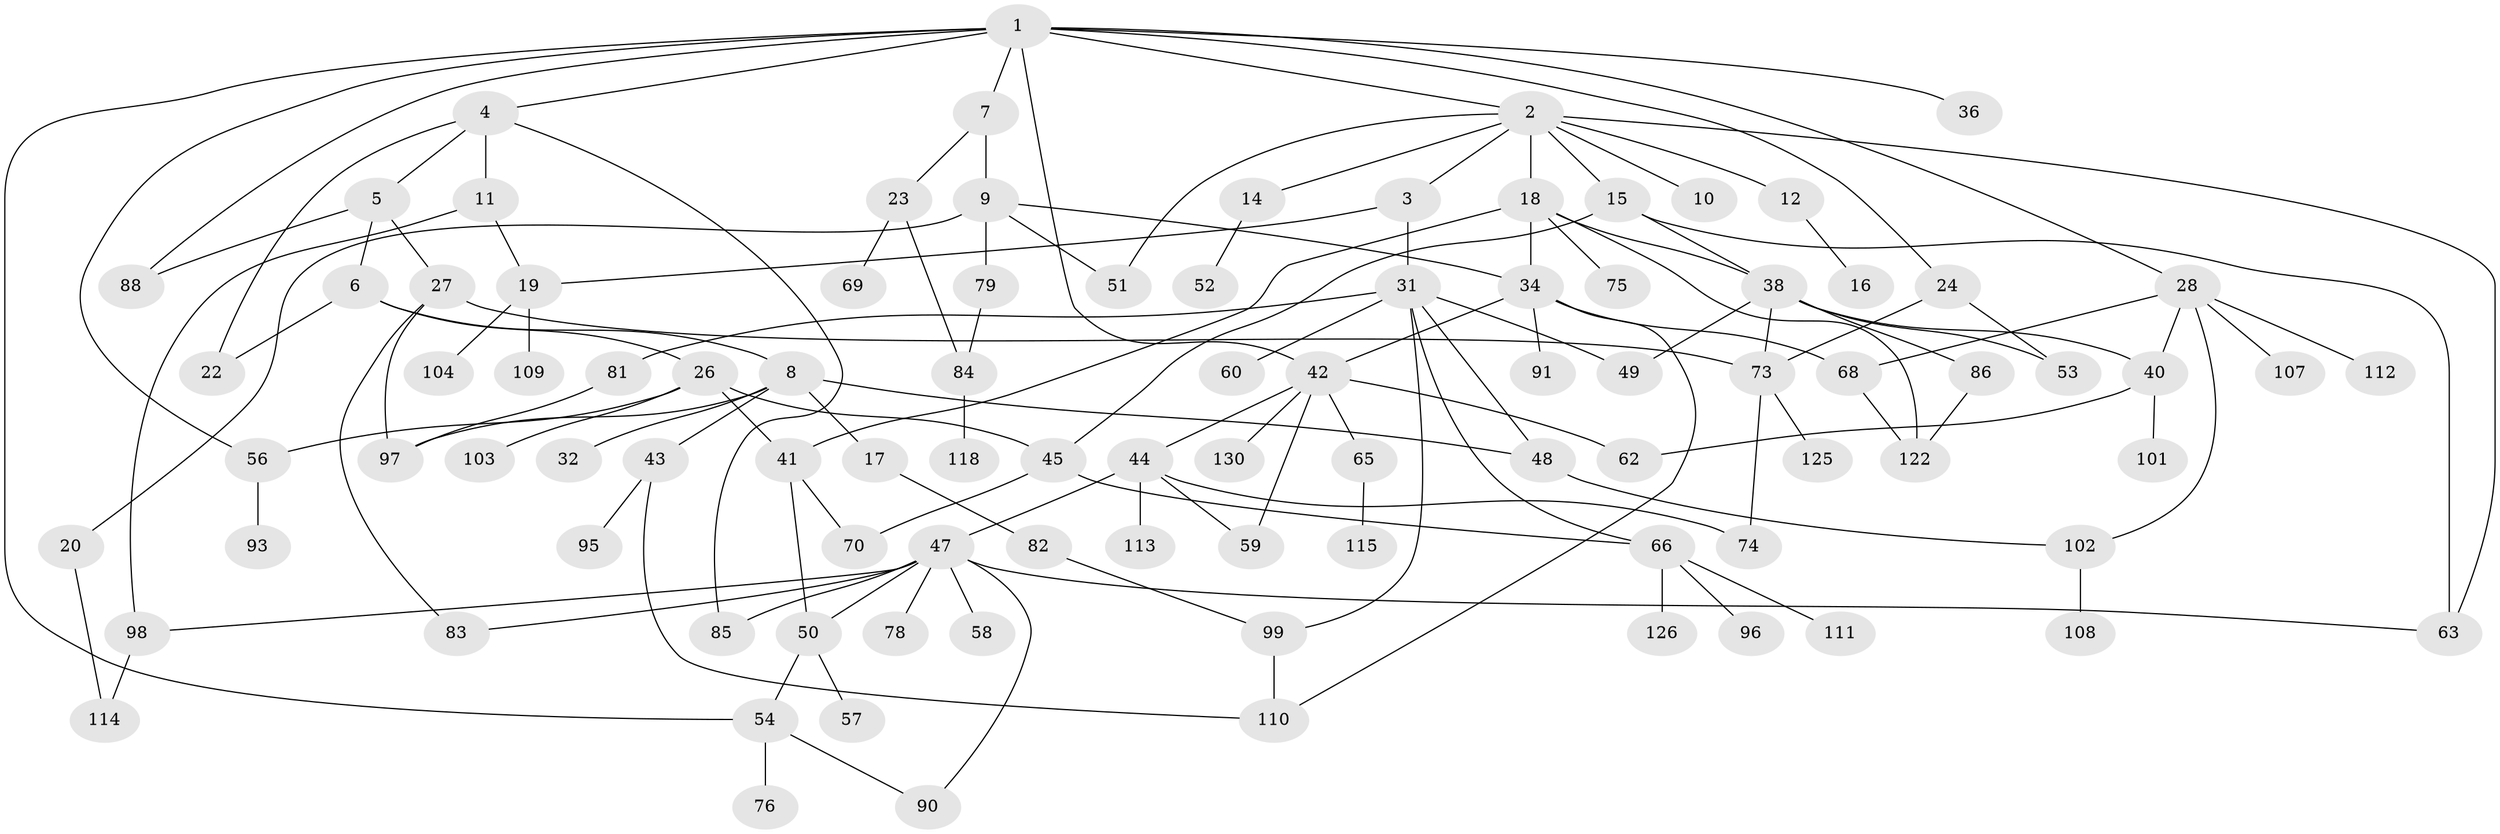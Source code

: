 // Generated by graph-tools (version 1.1) at 2025/23/03/03/25 07:23:33]
// undirected, 95 vertices, 134 edges
graph export_dot {
graph [start="1"]
  node [color=gray90,style=filled];
  1 [super="+13"];
  2 [super="+105"];
  3;
  4 [super="+127"];
  5 [super="+30"];
  6;
  7;
  8 [super="+67"];
  9 [super="+33"];
  10;
  11 [super="+25"];
  12;
  14 [super="+116"];
  15 [super="+21"];
  16;
  17;
  18 [super="+61"];
  19 [super="+106"];
  20;
  22 [super="+117"];
  23 [super="+37"];
  24;
  26 [super="+46"];
  27 [super="+77"];
  28 [super="+29"];
  31 [super="+35"];
  32;
  34;
  36;
  38 [super="+39"];
  40 [super="+87"];
  41 [super="+120"];
  42 [super="+64"];
  43;
  44 [super="+55"];
  45 [super="+100"];
  47;
  48;
  49 [super="+71"];
  50 [super="+72"];
  51;
  52;
  53 [super="+94"];
  54 [super="+123"];
  56;
  57;
  58;
  59;
  60;
  62;
  63;
  65;
  66 [super="+92"];
  68 [super="+80"];
  69;
  70;
  73 [super="+121"];
  74;
  75;
  76;
  78;
  79;
  81;
  82;
  83;
  84;
  85 [super="+89"];
  86;
  88 [super="+119"];
  90 [super="+124"];
  91;
  93;
  95;
  96;
  97 [super="+129"];
  98;
  99 [super="+128"];
  101;
  102 [super="+131"];
  103;
  104;
  107;
  108;
  109;
  110;
  111;
  112;
  113;
  114;
  115;
  118;
  122;
  125;
  126;
  130;
  1 -- 2;
  1 -- 4;
  1 -- 7;
  1 -- 24;
  1 -- 28;
  1 -- 36;
  1 -- 56;
  1 -- 88;
  1 -- 42;
  1 -- 54;
  2 -- 3;
  2 -- 10;
  2 -- 12;
  2 -- 14;
  2 -- 15;
  2 -- 18;
  2 -- 63;
  2 -- 51;
  3 -- 19;
  3 -- 31;
  4 -- 5;
  4 -- 11;
  4 -- 22;
  4 -- 85;
  5 -- 6;
  5 -- 27;
  5 -- 88;
  6 -- 8;
  6 -- 22;
  6 -- 26;
  7 -- 9;
  7 -- 23;
  8 -- 17;
  8 -- 32;
  8 -- 43;
  8 -- 48;
  8 -- 97;
  9 -- 20;
  9 -- 79;
  9 -- 34;
  9 -- 51;
  11 -- 98;
  11 -- 19;
  12 -- 16;
  14 -- 52;
  15 -- 63;
  15 -- 45;
  15 -- 38;
  17 -- 82;
  18 -- 34;
  18 -- 38;
  18 -- 41;
  18 -- 122;
  18 -- 75;
  19 -- 104;
  19 -- 109;
  20 -- 114;
  23 -- 84;
  23 -- 69;
  24 -- 53;
  24 -- 73;
  26 -- 103;
  26 -- 56;
  26 -- 41;
  26 -- 45;
  27 -- 73;
  27 -- 97;
  27 -- 83;
  28 -- 68;
  28 -- 112;
  28 -- 40;
  28 -- 107;
  28 -- 102;
  31 -- 66;
  31 -- 48;
  31 -- 81;
  31 -- 60;
  31 -- 49;
  31 -- 99;
  34 -- 42;
  34 -- 91;
  34 -- 110;
  34 -- 68;
  38 -- 49;
  38 -- 73;
  38 -- 86;
  38 -- 53;
  38 -- 40;
  40 -- 62;
  40 -- 101;
  41 -- 70;
  41 -- 50;
  42 -- 44;
  42 -- 65;
  42 -- 130;
  42 -- 59;
  42 -- 62;
  43 -- 95;
  43 -- 110;
  44 -- 47;
  44 -- 113;
  44 -- 74;
  44 -- 59;
  45 -- 66;
  45 -- 70;
  47 -- 50;
  47 -- 58;
  47 -- 63;
  47 -- 78;
  47 -- 85;
  47 -- 98;
  47 -- 90;
  47 -- 83;
  48 -- 102;
  50 -- 54;
  50 -- 57;
  54 -- 76;
  54 -- 90;
  56 -- 93;
  65 -- 115;
  66 -- 96;
  66 -- 111;
  66 -- 126;
  68 -- 122;
  73 -- 125;
  73 -- 74;
  79 -- 84;
  81 -- 97;
  82 -- 99;
  84 -- 118;
  86 -- 122;
  98 -- 114;
  99 -- 110;
  102 -- 108;
}
